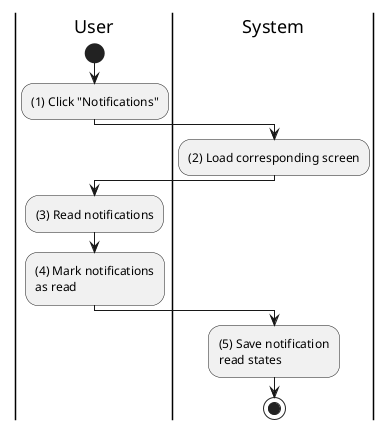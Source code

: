 @startuml my-notification-view
|u|User
|s|System

|u|
start
:(1) Click "Notifications";

|s|
:(2) Load corresponding screen;

|u|
:(3) Read notifications;
:(4) Mark notifications
as read;

|s|
:(5) Save notification
read states;
stop
@enduml